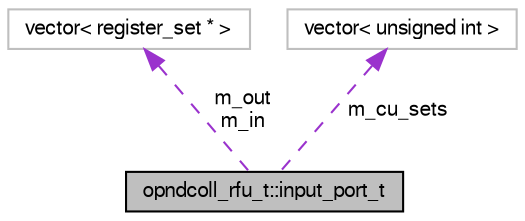 digraph G
{
  bgcolor="transparent";
  edge [fontname="FreeSans",fontsize="10",labelfontname="FreeSans",labelfontsize="10"];
  node [fontname="FreeSans",fontsize="10",shape=record];
  Node1 [label="opndcoll_rfu_t::input_port_t",height=0.2,width=0.4,color="black", fillcolor="grey75", style="filled" fontcolor="black"];
  Node2 -> Node1 [dir=back,color="darkorchid3",fontsize="10",style="dashed",label="m_out\nm_in",fontname="FreeSans"];
  Node2 [label="vector\< register_set * \>",height=0.2,width=0.4,color="grey75"];
  Node3 -> Node1 [dir=back,color="darkorchid3",fontsize="10",style="dashed",label="m_cu_sets",fontname="FreeSans"];
  Node3 [label="vector\< unsigned int \>",height=0.2,width=0.4,color="grey75"];
}
